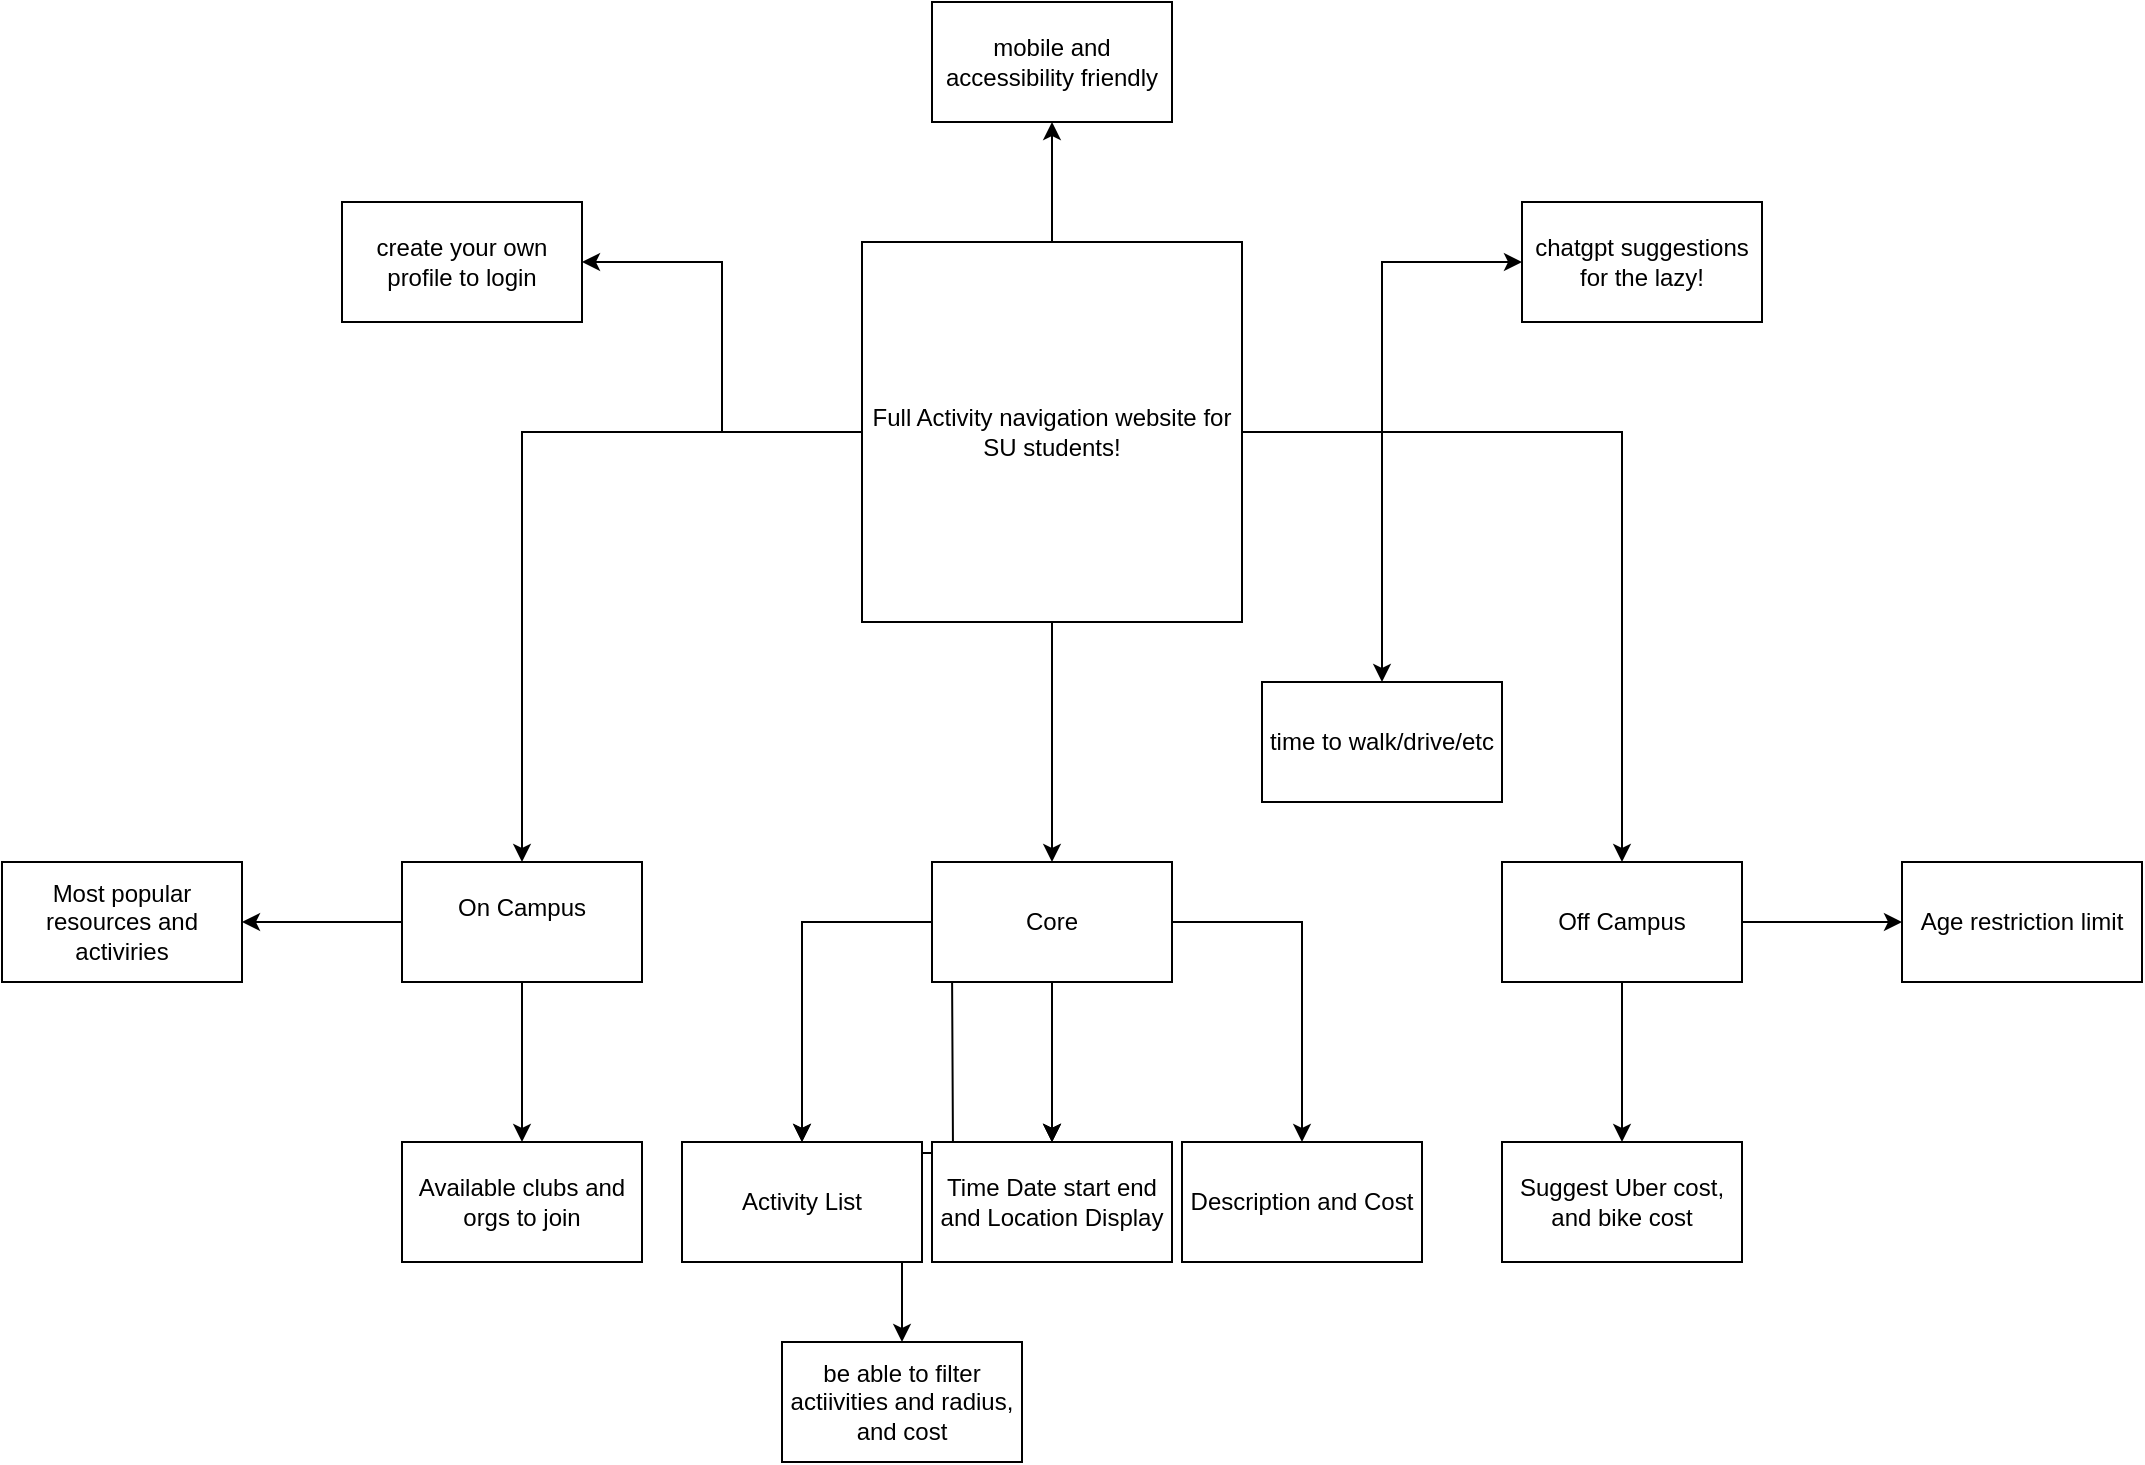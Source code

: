 <mxfile version="24.7.8">
  <diagram name="Page-1" id="B-cprfjrN_0aOi5tmhHr">
    <mxGraphModel dx="1907" dy="2511" grid="1" gridSize="10" guides="1" tooltips="1" connect="1" arrows="1" fold="1" page="1" pageScale="1" pageWidth="850" pageHeight="1100" math="0" shadow="0">
      <root>
        <mxCell id="0" />
        <mxCell id="1" parent="0" />
        <mxCell id="CYZ0r650wTVT2i2RkoJH-3" value="" style="edgeStyle=orthogonalEdgeStyle;rounded=0;orthogonalLoop=1;jettySize=auto;html=1;" edge="1" parent="1" source="CYZ0r650wTVT2i2RkoJH-1" target="CYZ0r650wTVT2i2RkoJH-2">
          <mxGeometry relative="1" as="geometry" />
        </mxCell>
        <mxCell id="CYZ0r650wTVT2i2RkoJH-5" value="" style="edgeStyle=orthogonalEdgeStyle;rounded=0;orthogonalLoop=1;jettySize=auto;html=1;" edge="1" parent="1" source="CYZ0r650wTVT2i2RkoJH-1" target="CYZ0r650wTVT2i2RkoJH-4">
          <mxGeometry relative="1" as="geometry" />
        </mxCell>
        <mxCell id="CYZ0r650wTVT2i2RkoJH-7" value="" style="edgeStyle=orthogonalEdgeStyle;rounded=0;orthogonalLoop=1;jettySize=auto;html=1;" edge="1" parent="1" source="CYZ0r650wTVT2i2RkoJH-1" target="CYZ0r650wTVT2i2RkoJH-6">
          <mxGeometry relative="1" as="geometry" />
        </mxCell>
        <mxCell id="CYZ0r650wTVT2i2RkoJH-28" value="" style="edgeStyle=orthogonalEdgeStyle;rounded=0;orthogonalLoop=1;jettySize=auto;html=1;" edge="1" parent="1" source="CYZ0r650wTVT2i2RkoJH-1" target="CYZ0r650wTVT2i2RkoJH-27">
          <mxGeometry relative="1" as="geometry" />
        </mxCell>
        <mxCell id="CYZ0r650wTVT2i2RkoJH-30" value="" style="edgeStyle=orthogonalEdgeStyle;rounded=0;orthogonalLoop=1;jettySize=auto;html=1;" edge="1" parent="1" source="CYZ0r650wTVT2i2RkoJH-1" target="CYZ0r650wTVT2i2RkoJH-29">
          <mxGeometry relative="1" as="geometry" />
        </mxCell>
        <mxCell id="CYZ0r650wTVT2i2RkoJH-32" value="" style="edgeStyle=orthogonalEdgeStyle;rounded=0;orthogonalLoop=1;jettySize=auto;html=1;" edge="1" parent="1" source="CYZ0r650wTVT2i2RkoJH-1" target="CYZ0r650wTVT2i2RkoJH-31">
          <mxGeometry relative="1" as="geometry" />
        </mxCell>
        <mxCell id="CYZ0r650wTVT2i2RkoJH-34" value="" style="edgeStyle=orthogonalEdgeStyle;rounded=0;orthogonalLoop=1;jettySize=auto;html=1;" edge="1" parent="1" source="CYZ0r650wTVT2i2RkoJH-1" target="CYZ0r650wTVT2i2RkoJH-33">
          <mxGeometry relative="1" as="geometry" />
        </mxCell>
        <mxCell id="CYZ0r650wTVT2i2RkoJH-1" value="Full Activity navigation website for SU students!" style="whiteSpace=wrap;html=1;aspect=fixed;" vertex="1" parent="1">
          <mxGeometry x="320" y="90" width="190" height="190" as="geometry" />
        </mxCell>
        <mxCell id="CYZ0r650wTVT2i2RkoJH-19" value="" style="edgeStyle=orthogonalEdgeStyle;rounded=0;orthogonalLoop=1;jettySize=auto;html=1;" edge="1" parent="1" source="CYZ0r650wTVT2i2RkoJH-2" target="CYZ0r650wTVT2i2RkoJH-18">
          <mxGeometry relative="1" as="geometry" />
        </mxCell>
        <mxCell id="CYZ0r650wTVT2i2RkoJH-23" value="" style="edgeStyle=orthogonalEdgeStyle;rounded=0;orthogonalLoop=1;jettySize=auto;html=1;" edge="1" parent="1" source="CYZ0r650wTVT2i2RkoJH-2" target="CYZ0r650wTVT2i2RkoJH-22">
          <mxGeometry relative="1" as="geometry" />
        </mxCell>
        <mxCell id="CYZ0r650wTVT2i2RkoJH-2" value="On Campus&lt;div&gt;&lt;br&gt;&lt;/div&gt;" style="whiteSpace=wrap;html=1;" vertex="1" parent="1">
          <mxGeometry x="90" y="400" width="120" height="60" as="geometry" />
        </mxCell>
        <mxCell id="CYZ0r650wTVT2i2RkoJH-17" value="" style="edgeStyle=orthogonalEdgeStyle;rounded=0;orthogonalLoop=1;jettySize=auto;html=1;" edge="1" parent="1" source="CYZ0r650wTVT2i2RkoJH-4" target="CYZ0r650wTVT2i2RkoJH-16">
          <mxGeometry relative="1" as="geometry" />
        </mxCell>
        <mxCell id="CYZ0r650wTVT2i2RkoJH-21" value="" style="edgeStyle=orthogonalEdgeStyle;rounded=0;orthogonalLoop=1;jettySize=auto;html=1;" edge="1" parent="1" source="CYZ0r650wTVT2i2RkoJH-4" target="CYZ0r650wTVT2i2RkoJH-20">
          <mxGeometry relative="1" as="geometry" />
        </mxCell>
        <mxCell id="CYZ0r650wTVT2i2RkoJH-4" value="Off Campus" style="whiteSpace=wrap;html=1;" vertex="1" parent="1">
          <mxGeometry x="640" y="400" width="120" height="60" as="geometry" />
        </mxCell>
        <mxCell id="CYZ0r650wTVT2i2RkoJH-9" value="" style="edgeStyle=orthogonalEdgeStyle;rounded=0;orthogonalLoop=1;jettySize=auto;html=1;" edge="1" parent="1" source="CYZ0r650wTVT2i2RkoJH-6" target="CYZ0r650wTVT2i2RkoJH-8">
          <mxGeometry relative="1" as="geometry" />
        </mxCell>
        <mxCell id="CYZ0r650wTVT2i2RkoJH-10" value="" style="edgeStyle=orthogonalEdgeStyle;rounded=0;orthogonalLoop=1;jettySize=auto;html=1;" edge="1" parent="1" source="CYZ0r650wTVT2i2RkoJH-6" target="CYZ0r650wTVT2i2RkoJH-8">
          <mxGeometry relative="1" as="geometry" />
        </mxCell>
        <mxCell id="CYZ0r650wTVT2i2RkoJH-12" value="" style="edgeStyle=orthogonalEdgeStyle;rounded=0;orthogonalLoop=1;jettySize=auto;html=1;" edge="1" parent="1" source="CYZ0r650wTVT2i2RkoJH-6" target="CYZ0r650wTVT2i2RkoJH-11">
          <mxGeometry relative="1" as="geometry" />
        </mxCell>
        <mxCell id="CYZ0r650wTVT2i2RkoJH-13" value="" style="edgeStyle=orthogonalEdgeStyle;rounded=0;orthogonalLoop=1;jettySize=auto;html=1;" edge="1" parent="1" source="CYZ0r650wTVT2i2RkoJH-6" target="CYZ0r650wTVT2i2RkoJH-11">
          <mxGeometry relative="1" as="geometry" />
        </mxCell>
        <mxCell id="CYZ0r650wTVT2i2RkoJH-15" value="" style="edgeStyle=orthogonalEdgeStyle;rounded=0;orthogonalLoop=1;jettySize=auto;html=1;" edge="1" parent="1" source="CYZ0r650wTVT2i2RkoJH-6" target="CYZ0r650wTVT2i2RkoJH-14">
          <mxGeometry relative="1" as="geometry" />
        </mxCell>
        <mxCell id="CYZ0r650wTVT2i2RkoJH-24" value="" style="edgeStyle=orthogonalEdgeStyle;rounded=0;orthogonalLoop=1;jettySize=auto;html=1;" edge="1" parent="1" source="CYZ0r650wTVT2i2RkoJH-6" target="CYZ0r650wTVT2i2RkoJH-11">
          <mxGeometry relative="1" as="geometry" />
        </mxCell>
        <mxCell id="CYZ0r650wTVT2i2RkoJH-26" value="" style="edgeStyle=orthogonalEdgeStyle;rounded=0;orthogonalLoop=1;jettySize=auto;html=1;" edge="1" parent="1" target="CYZ0r650wTVT2i2RkoJH-25">
          <mxGeometry relative="1" as="geometry">
            <mxPoint x="365" y="450" as="sourcePoint" />
          </mxGeometry>
        </mxCell>
        <mxCell id="CYZ0r650wTVT2i2RkoJH-6" value="Core" style="whiteSpace=wrap;html=1;" vertex="1" parent="1">
          <mxGeometry x="355" y="400" width="120" height="60" as="geometry" />
        </mxCell>
        <mxCell id="CYZ0r650wTVT2i2RkoJH-8" value="Activity List" style="whiteSpace=wrap;html=1;" vertex="1" parent="1">
          <mxGeometry x="230" y="540" width="120" height="60" as="geometry" />
        </mxCell>
        <mxCell id="CYZ0r650wTVT2i2RkoJH-11" value="Time Date start end and Location Display" style="whiteSpace=wrap;html=1;" vertex="1" parent="1">
          <mxGeometry x="355" y="540" width="120" height="60" as="geometry" />
        </mxCell>
        <mxCell id="CYZ0r650wTVT2i2RkoJH-14" value="Description and Cost" style="whiteSpace=wrap;html=1;" vertex="1" parent="1">
          <mxGeometry x="480" y="540" width="120" height="60" as="geometry" />
        </mxCell>
        <mxCell id="CYZ0r650wTVT2i2RkoJH-16" value="Suggest Uber cost, and bike cost" style="whiteSpace=wrap;html=1;" vertex="1" parent="1">
          <mxGeometry x="640" y="540" width="120" height="60" as="geometry" />
        </mxCell>
        <mxCell id="CYZ0r650wTVT2i2RkoJH-18" value="Available clubs and orgs to join" style="whiteSpace=wrap;html=1;" vertex="1" parent="1">
          <mxGeometry x="90" y="540" width="120" height="60" as="geometry" />
        </mxCell>
        <mxCell id="CYZ0r650wTVT2i2RkoJH-20" value="Age restriction limit" style="whiteSpace=wrap;html=1;" vertex="1" parent="1">
          <mxGeometry x="840" y="400" width="120" height="60" as="geometry" />
        </mxCell>
        <mxCell id="CYZ0r650wTVT2i2RkoJH-22" value="Most popular resources and activiries" style="whiteSpace=wrap;html=1;" vertex="1" parent="1">
          <mxGeometry x="-110" y="400" width="120" height="60" as="geometry" />
        </mxCell>
        <mxCell id="CYZ0r650wTVT2i2RkoJH-25" value="be able to filter actiivities and radius, and cost" style="whiteSpace=wrap;html=1;" vertex="1" parent="1">
          <mxGeometry x="280" y="640" width="120" height="60" as="geometry" />
        </mxCell>
        <mxCell id="CYZ0r650wTVT2i2RkoJH-27" value="chatgpt suggestions for the lazy!" style="whiteSpace=wrap;html=1;" vertex="1" parent="1">
          <mxGeometry x="650" y="70" width="120" height="60" as="geometry" />
        </mxCell>
        <mxCell id="CYZ0r650wTVT2i2RkoJH-29" value="create your own profile to login" style="whiteSpace=wrap;html=1;" vertex="1" parent="1">
          <mxGeometry x="60" y="70" width="120" height="60" as="geometry" />
        </mxCell>
        <mxCell id="CYZ0r650wTVT2i2RkoJH-31" value="mobile and accessibility friendly" style="whiteSpace=wrap;html=1;" vertex="1" parent="1">
          <mxGeometry x="355" y="-30" width="120" height="60" as="geometry" />
        </mxCell>
        <mxCell id="CYZ0r650wTVT2i2RkoJH-33" value="time to walk/drive/etc" style="whiteSpace=wrap;html=1;" vertex="1" parent="1">
          <mxGeometry x="520" y="310" width="120" height="60" as="geometry" />
        </mxCell>
      </root>
    </mxGraphModel>
  </diagram>
</mxfile>

